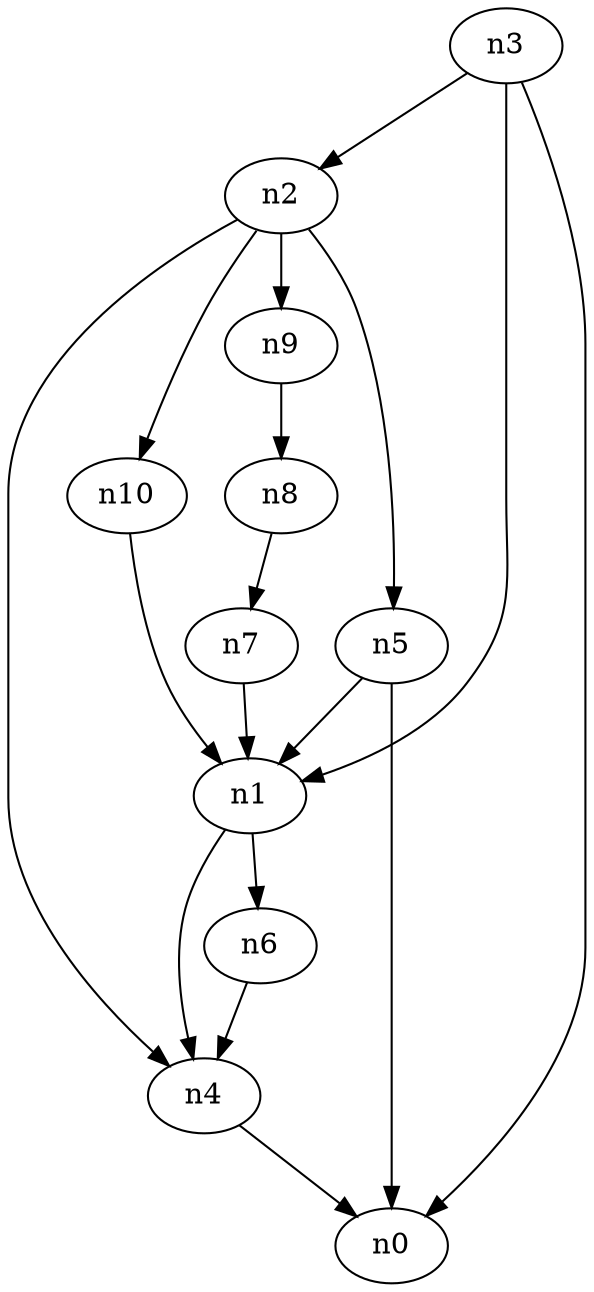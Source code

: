 digraph G {
	n1 -> n4	 [_graphml_id=e4];
	n1 -> n6	 [_graphml_id=e9];
	n2 -> n4	 [_graphml_id=e7];
	n2 -> n5	 [_graphml_id=e8];
	n2 -> n9	 [_graphml_id=e14];
	n2 -> n10	 [_graphml_id=e15];
	n3 -> n0	 [_graphml_id=e0];
	n3 -> n1	 [_graphml_id=e3];
	n3 -> n2	 [_graphml_id=e6];
	n4 -> n0	 [_graphml_id=e1];
	n5 -> n0	 [_graphml_id=e2];
	n5 -> n1	 [_graphml_id=e5];
	n6 -> n4	 [_graphml_id=e10];
	n7 -> n1	 [_graphml_id=e11];
	n8 -> n7	 [_graphml_id=e12];
	n9 -> n8	 [_graphml_id=e13];
	n10 -> n1	 [_graphml_id=e16];
}
